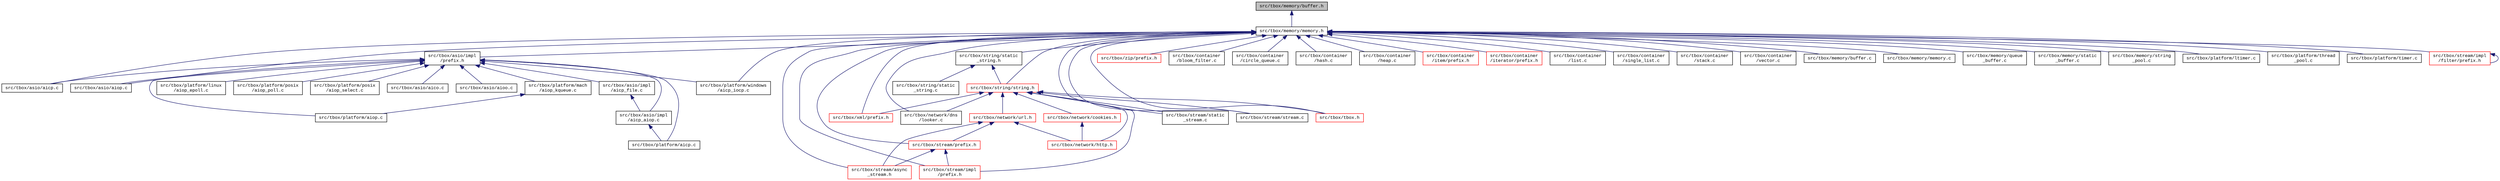 digraph "src/tbox/memory/buffer.h"
{
  edge [fontname="CourierNew",fontsize="10",labelfontname="CourierNew",labelfontsize="10"];
  node [fontname="CourierNew",fontsize="10",shape=record];
  Node1 [label="src/tbox/memory/buffer.h",height=0.2,width=0.4,color="black", fillcolor="grey75", style="filled" fontcolor="black"];
  Node1 -> Node2 [dir="back",color="midnightblue",fontsize="10",style="solid",fontname="CourierNew"];
  Node2 [label="src/tbox/memory/memory.h",height=0.2,width=0.4,color="black", fillcolor="white", style="filled",URL="$dd/d7b/memory_2memory_8h_source.html"];
  Node2 -> Node3 [dir="back",color="midnightblue",fontsize="10",style="solid",fontname="CourierNew"];
  Node3 [label="src/tbox/asio/impl\l/prefix.h",height=0.2,width=0.4,color="black", fillcolor="white", style="filled",URL="$d3/d3c/asio_2impl_2prefix_8h_source.html"];
  Node3 -> Node4 [dir="back",color="midnightblue",fontsize="10",style="solid",fontname="CourierNew"];
  Node4 [label="src/tbox/asio/aico.c",height=0.2,width=0.4,color="black", fillcolor="white", style="filled",URL="$d5/d69/aico_8c.html"];
  Node3 -> Node5 [dir="back",color="midnightblue",fontsize="10",style="solid",fontname="CourierNew"];
  Node5 [label="src/tbox/asio/aicp.c",height=0.2,width=0.4,color="black", fillcolor="white", style="filled",URL="$d4/ddc/asio_2aicp_8c_source.html"];
  Node3 -> Node6 [dir="back",color="midnightblue",fontsize="10",style="solid",fontname="CourierNew"];
  Node6 [label="src/tbox/asio/aioo.c",height=0.2,width=0.4,color="black", fillcolor="white", style="filled",URL="$d4/d1f/asio_2aioo_8c_source.html"];
  Node3 -> Node7 [dir="back",color="midnightblue",fontsize="10",style="solid",fontname="CourierNew"];
  Node7 [label="src/tbox/asio/aiop.c",height=0.2,width=0.4,color="black", fillcolor="white", style="filled",URL="$da/d6e/asio_2aiop_8c_source.html"];
  Node3 -> Node8 [dir="back",color="midnightblue",fontsize="10",style="solid",fontname="CourierNew"];
  Node8 [label="src/tbox/asio/impl\l/aicp_aiop.c",height=0.2,width=0.4,color="black", fillcolor="white", style="filled",URL="$d1/d99/aicp__aiop_8c_source.html"];
  Node8 -> Node9 [dir="back",color="midnightblue",fontsize="10",style="solid",fontname="CourierNew"];
  Node9 [label="src/tbox/platform/aicp.c",height=0.2,width=0.4,color="black", fillcolor="white", style="filled",URL="$d2/d87/platform_2aicp_8c_source.html"];
  Node3 -> Node10 [dir="back",color="midnightblue",fontsize="10",style="solid",fontname="CourierNew"];
  Node10 [label="src/tbox/asio/impl\l/aicp_file.c",height=0.2,width=0.4,color="black", fillcolor="white", style="filled",URL="$dd/d7a/aicp__file_8c.html"];
  Node10 -> Node8 [dir="back",color="midnightblue",fontsize="10",style="solid",fontname="CourierNew"];
  Node3 -> Node9 [dir="back",color="midnightblue",fontsize="10",style="solid",fontname="CourierNew"];
  Node3 -> Node11 [dir="back",color="midnightblue",fontsize="10",style="solid",fontname="CourierNew"];
  Node11 [label="src/tbox/platform/aiop.c",height=0.2,width=0.4,color="black", fillcolor="white", style="filled",URL="$de/dd3/platform_2aiop_8c_source.html"];
  Node3 -> Node12 [dir="back",color="midnightblue",fontsize="10",style="solid",fontname="CourierNew"];
  Node12 [label="src/tbox/platform/mach\l/aiop_kqueue.c",height=0.2,width=0.4,color="black", fillcolor="white", style="filled",URL="$d1/d2a/aiop__kqueue_8c.html"];
  Node12 -> Node11 [dir="back",color="midnightblue",fontsize="10",style="solid",fontname="CourierNew"];
  Node3 -> Node13 [dir="back",color="midnightblue",fontsize="10",style="solid",fontname="CourierNew"];
  Node13 [label="src/tbox/platform/linux\l/aiop_epoll.c",height=0.2,width=0.4,color="black", fillcolor="white", style="filled",URL="$d3/de0/aiop__epoll_8c.html"];
  Node3 -> Node14 [dir="back",color="midnightblue",fontsize="10",style="solid",fontname="CourierNew"];
  Node14 [label="src/tbox/platform/posix\l/aiop_poll.c",height=0.2,width=0.4,color="black", fillcolor="white", style="filled",URL="$d7/dbe/aiop__poll_8c.html"];
  Node3 -> Node15 [dir="back",color="midnightblue",fontsize="10",style="solid",fontname="CourierNew"];
  Node15 [label="src/tbox/platform/posix\l/aiop_select.c",height=0.2,width=0.4,color="black", fillcolor="white", style="filled",URL="$d9/d43/aiop__select_8c.html"];
  Node3 -> Node16 [dir="back",color="midnightblue",fontsize="10",style="solid",fontname="CourierNew"];
  Node16 [label="src/tbox/platform/windows\l/aicp_iocp.c",height=0.2,width=0.4,color="black", fillcolor="white", style="filled",URL="$da/d07/aicp__iocp_8c.html"];
  Node2 -> Node5 [dir="back",color="midnightblue",fontsize="10",style="solid",fontname="CourierNew"];
  Node2 -> Node7 [dir="back",color="midnightblue",fontsize="10",style="solid",fontname="CourierNew"];
  Node2 -> Node17 [dir="back",color="midnightblue",fontsize="10",style="solid",fontname="CourierNew"];
  Node17 [label="src/tbox/string/static\l_string.h",height=0.2,width=0.4,color="black", fillcolor="white", style="filled",URL="$df/dcf/static__string_8h.html"];
  Node17 -> Node18 [dir="back",color="midnightblue",fontsize="10",style="solid",fontname="CourierNew"];
  Node18 [label="src/tbox/string/string.h",height=0.2,width=0.4,color="red", fillcolor="white", style="filled",URL="$d8/d2b/string_2string_8h_source.html"];
  Node18 -> Node19 [dir="back",color="midnightblue",fontsize="10",style="solid",fontname="CourierNew"];
  Node19 [label="src/tbox/network/cookies.h",height=0.2,width=0.4,color="red", fillcolor="white", style="filled",URL="$da/dea/cookies_8h.html"];
  Node19 -> Node20 [dir="back",color="midnightblue",fontsize="10",style="solid",fontname="CourierNew"];
  Node20 [label="src/tbox/network/http.h",height=0.2,width=0.4,color="red", fillcolor="white", style="filled",URL="$d0/ded/network_2http_8h_source.html"];
  Node18 -> Node21 [dir="back",color="midnightblue",fontsize="10",style="solid",fontname="CourierNew"];
  Node21 [label="src/tbox/network/url.h",height=0.2,width=0.4,color="red", fillcolor="white", style="filled",URL="$d9/d0e/network_2url_8h_source.html"];
  Node21 -> Node20 [dir="back",color="midnightblue",fontsize="10",style="solid",fontname="CourierNew"];
  Node21 -> Node22 [dir="back",color="midnightblue",fontsize="10",style="solid",fontname="CourierNew"];
  Node22 [label="src/tbox/stream/prefix.h",height=0.2,width=0.4,color="red", fillcolor="white", style="filled",URL="$d2/dd0/stream_2prefix_8h_source.html"];
  Node22 -> Node23 [dir="back",color="midnightblue",fontsize="10",style="solid",fontname="CourierNew"];
  Node23 [label="src/tbox/stream/async\l_stream.h",height=0.2,width=0.4,color="red", fillcolor="white", style="filled",URL="$d0/d4d/async__stream_8h.html"];
  Node22 -> Node24 [dir="back",color="midnightblue",fontsize="10",style="solid",fontname="CourierNew"];
  Node24 [label="src/tbox/stream/impl\l/prefix.h",height=0.2,width=0.4,color="red", fillcolor="white", style="filled",URL="$dc/dd3/stream_2impl_2prefix_8h_source.html"];
  Node21 -> Node23 [dir="back",color="midnightblue",fontsize="10",style="solid",fontname="CourierNew"];
  Node18 -> Node20 [dir="back",color="midnightblue",fontsize="10",style="solid",fontname="CourierNew"];
  Node18 -> Node25 [dir="back",color="midnightblue",fontsize="10",style="solid",fontname="CourierNew"];
  Node25 [label="src/tbox/xml/prefix.h",height=0.2,width=0.4,color="red", fillcolor="white", style="filled",URL="$d1/d9b/xml_2prefix_8h_source.html"];
  Node18 -> Node26 [dir="back",color="midnightblue",fontsize="10",style="solid",fontname="CourierNew"];
  Node26 [label="src/tbox/network/dns\l/looker.c",height=0.2,width=0.4,color="black", fillcolor="white", style="filled",URL="$d8/d79/looker_8c.html"];
  Node18 -> Node24 [dir="back",color="midnightblue",fontsize="10",style="solid",fontname="CourierNew"];
  Node18 -> Node27 [dir="back",color="midnightblue",fontsize="10",style="solid",fontname="CourierNew"];
  Node27 [label="src/tbox/stream/static\l_stream.c",height=0.2,width=0.4,color="black", fillcolor="white", style="filled",URL="$df/d8a/static__stream_8c.html"];
  Node18 -> Node28 [dir="back",color="midnightblue",fontsize="10",style="solid",fontname="CourierNew"];
  Node28 [label="src/tbox/stream/stream.c",height=0.2,width=0.4,color="black", fillcolor="white", style="filled",URL="$d8/d4d/stream_8c.html"];
  Node18 -> Node29 [dir="back",color="midnightblue",fontsize="10",style="solid",fontname="CourierNew"];
  Node29 [label="src/tbox/tbox.h",height=0.2,width=0.4,color="red", fillcolor="white", style="filled",URL="$da/dec/tbox_8h.html"];
  Node17 -> Node30 [dir="back",color="midnightblue",fontsize="10",style="solid",fontname="CourierNew"];
  Node30 [label="src/tbox/string/static\l_string.c",height=0.2,width=0.4,color="black", fillcolor="white", style="filled",URL="$db/d55/static__string_8c.html"];
  Node2 -> Node18 [dir="back",color="midnightblue",fontsize="10",style="solid",fontname="CourierNew"];
  Node2 -> Node22 [dir="back",color="midnightblue",fontsize="10",style="solid",fontname="CourierNew"];
  Node2 -> Node31 [dir="back",color="midnightblue",fontsize="10",style="solid",fontname="CourierNew"];
  Node31 [label="src/tbox/zip/prefix.h",height=0.2,width=0.4,color="red", fillcolor="white", style="filled",URL="$d0/d9e/zip_2prefix_8h_source.html"];
  Node2 -> Node23 [dir="back",color="midnightblue",fontsize="10",style="solid",fontname="CourierNew"];
  Node2 -> Node32 [dir="back",color="midnightblue",fontsize="10",style="solid",fontname="CourierNew"];
  Node32 [label="src/tbox/container\l/bloom_filter.c",height=0.2,width=0.4,color="black", fillcolor="white", style="filled",URL="$dc/d02/bloom__filter_8c.html"];
  Node2 -> Node33 [dir="back",color="midnightblue",fontsize="10",style="solid",fontname="CourierNew"];
  Node33 [label="src/tbox/container\l/circle_queue.c",height=0.2,width=0.4,color="black", fillcolor="white", style="filled",URL="$da/d7e/circle__queue_8c.html"];
  Node2 -> Node34 [dir="back",color="midnightblue",fontsize="10",style="solid",fontname="CourierNew"];
  Node34 [label="src/tbox/container\l/hash.c",height=0.2,width=0.4,color="black", fillcolor="white", style="filled",URL="$d1/d04/hash_8c_source.html"];
  Node2 -> Node35 [dir="back",color="midnightblue",fontsize="10",style="solid",fontname="CourierNew"];
  Node35 [label="src/tbox/container\l/heap.c",height=0.2,width=0.4,color="black", fillcolor="white", style="filled",URL="$d2/d29/heap_8c.html"];
  Node2 -> Node36 [dir="back",color="midnightblue",fontsize="10",style="solid",fontname="CourierNew"];
  Node36 [label="src/tbox/container\l/item/prefix.h",height=0.2,width=0.4,color="red", fillcolor="white", style="filled",URL="$df/d6e/container_2item_2prefix_8h_source.html"];
  Node2 -> Node25 [dir="back",color="midnightblue",fontsize="10",style="solid",fontname="CourierNew"];
  Node2 -> Node37 [dir="back",color="midnightblue",fontsize="10",style="solid",fontname="CourierNew"];
  Node37 [label="src/tbox/container\l/iterator/prefix.h",height=0.2,width=0.4,color="red", fillcolor="white", style="filled",URL="$d1/d81/container_2iterator_2prefix_8h_source.html"];
  Node2 -> Node38 [dir="back",color="midnightblue",fontsize="10",style="solid",fontname="CourierNew"];
  Node38 [label="src/tbox/container\l/list.c",height=0.2,width=0.4,color="black", fillcolor="white", style="filled",URL="$d7/d40/list_8c.html"];
  Node2 -> Node39 [dir="back",color="midnightblue",fontsize="10",style="solid",fontname="CourierNew"];
  Node39 [label="src/tbox/container\l/single_list.c",height=0.2,width=0.4,color="black", fillcolor="white", style="filled",URL="$d6/dc3/single__list_8c.html"];
  Node2 -> Node40 [dir="back",color="midnightblue",fontsize="10",style="solid",fontname="CourierNew"];
  Node40 [label="src/tbox/container\l/stack.c",height=0.2,width=0.4,color="black", fillcolor="white", style="filled",URL="$d3/dbb/stack_8c.html"];
  Node2 -> Node41 [dir="back",color="midnightblue",fontsize="10",style="solid",fontname="CourierNew"];
  Node41 [label="src/tbox/container\l/vector.c",height=0.2,width=0.4,color="black", fillcolor="white", style="filled",URL="$df/dfa/vector_8c.html"];
  Node2 -> Node42 [dir="back",color="midnightblue",fontsize="10",style="solid",fontname="CourierNew"];
  Node42 [label="src/tbox/memory/buffer.c",height=0.2,width=0.4,color="black", fillcolor="white", style="filled",URL="$d3/d8b/buffer_8c.html"];
  Node2 -> Node43 [dir="back",color="midnightblue",fontsize="10",style="solid",fontname="CourierNew"];
  Node43 [label="src/tbox/memory/memory.c",height=0.2,width=0.4,color="black", fillcolor="white", style="filled",URL="$de/d30/memory_2memory_8c_source.html"];
  Node2 -> Node44 [dir="back",color="midnightblue",fontsize="10",style="solid",fontname="CourierNew"];
  Node44 [label="src/tbox/memory/queue\l_buffer.c",height=0.2,width=0.4,color="black", fillcolor="white", style="filled",URL="$d1/da2/queue__buffer_8c.html"];
  Node2 -> Node45 [dir="back",color="midnightblue",fontsize="10",style="solid",fontname="CourierNew"];
  Node45 [label="src/tbox/memory/static\l_buffer.c",height=0.2,width=0.4,color="black", fillcolor="white", style="filled",URL="$d9/db5/static__buffer_8c.html"];
  Node2 -> Node46 [dir="back",color="midnightblue",fontsize="10",style="solid",fontname="CourierNew"];
  Node46 [label="src/tbox/memory/string\l_pool.c",height=0.2,width=0.4,color="black", fillcolor="white", style="filled",URL="$d3/d3f/string__pool_8c.html"];
  Node2 -> Node26 [dir="back",color="midnightblue",fontsize="10",style="solid",fontname="CourierNew"];
  Node2 -> Node47 [dir="back",color="midnightblue",fontsize="10",style="solid",fontname="CourierNew"];
  Node47 [label="src/tbox/platform/ltimer.c",height=0.2,width=0.4,color="black", fillcolor="white", style="filled",URL="$d7/d10/ltimer_8c.html"];
  Node2 -> Node48 [dir="back",color="midnightblue",fontsize="10",style="solid",fontname="CourierNew"];
  Node48 [label="src/tbox/platform/thread\l_pool.c",height=0.2,width=0.4,color="black", fillcolor="white", style="filled",URL="$db/d84/thread__pool_8c.html"];
  Node2 -> Node49 [dir="back",color="midnightblue",fontsize="10",style="solid",fontname="CourierNew"];
  Node49 [label="src/tbox/platform/timer.c",height=0.2,width=0.4,color="black", fillcolor="white", style="filled",URL="$df/d41/timer_8c.html"];
  Node2 -> Node16 [dir="back",color="midnightblue",fontsize="10",style="solid",fontname="CourierNew"];
  Node2 -> Node24 [dir="back",color="midnightblue",fontsize="10",style="solid",fontname="CourierNew"];
  Node2 -> Node50 [dir="back",color="midnightblue",fontsize="10",style="solid",fontname="CourierNew"];
  Node50 [label="src/tbox/stream/impl\l/filter/prefix.h",height=0.2,width=0.4,color="red", fillcolor="white", style="filled",URL="$dc/d22/stream_2impl_2filter_2prefix_8h_source.html"];
  Node50 -> Node50 [dir="back",color="midnightblue",fontsize="10",style="solid",fontname="CourierNew"];
  Node2 -> Node27 [dir="back",color="midnightblue",fontsize="10",style="solid",fontname="CourierNew"];
  Node2 -> Node28 [dir="back",color="midnightblue",fontsize="10",style="solid",fontname="CourierNew"];
  Node2 -> Node29 [dir="back",color="midnightblue",fontsize="10",style="solid",fontname="CourierNew"];
}
